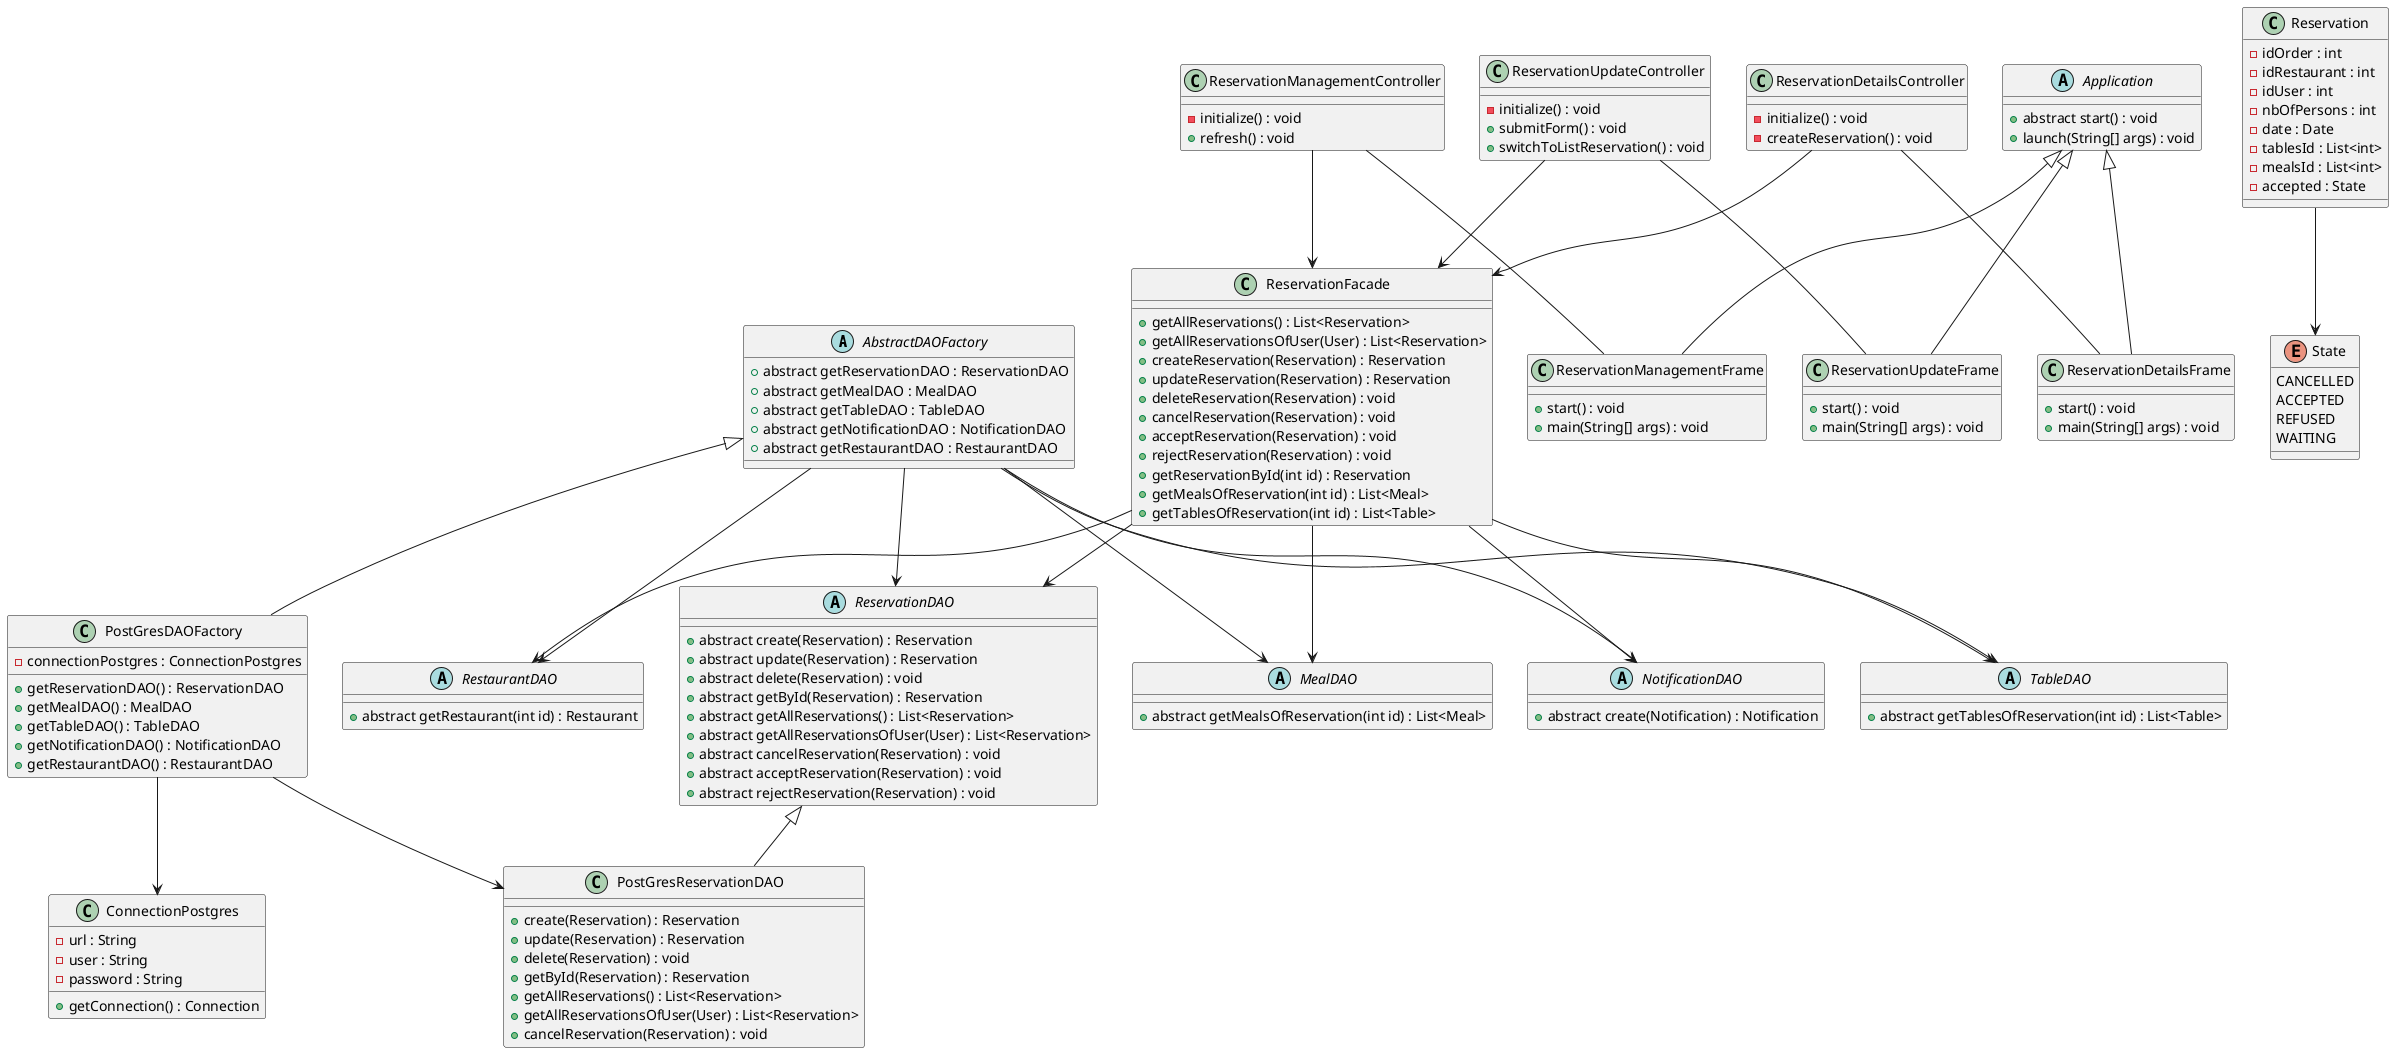 @startuml
'https://plantuml.com/class-diagram

' Persistence Layer

abstract class AbstractDAOFactory {
    + abstract getReservationDAO : ReservationDAO
    + abstract getMealDAO : MealDAO
    + abstract getTableDAO : TableDAO
    + abstract getNotificationDAO : NotificationDAO
    + abstract getRestaurantDAO : RestaurantDAO
}


class PostGresDAOFactory extends AbstractDAOFactory {
    - connectionPostgres : ConnectionPostgres
    + getReservationDAO() : ReservationDAO
    + getMealDAO() : MealDAO
    + getTableDAO() : TableDAO
    + getNotificationDAO() : NotificationDAO
    + getRestaurantDAO() : RestaurantDAO
}

abstract class ReservationDAO {
    + abstract create(Reservation) : Reservation
    + abstract update(Reservation) : Reservation
    + abstract delete(Reservation) : void
    + abstract getById(Reservation) : Reservation
    + abstract getAllReservations() : List<Reservation>
    + abstract getAllReservationsOfUser(User) : List<Reservation>
    + abstract cancelReservation(Reservation) : void
    + abstract acceptReservation(Reservation) : void
    + abstract rejectReservation(Reservation) : void
}


class PostGresReservationDAO extends ReservationDAO{
    + create(Reservation) : Reservation
    + update(Reservation) : Reservation
    + delete(Reservation) : void
    + getById(Reservation) : Reservation
    + getAllReservations() : List<Reservation>
    + getAllReservationsOfUser(User) : List<Reservation>
    + cancelReservation(Reservation) : void
}

class ConnectionPostgres {
    - url : String
    - user : String
    - password : String
    + getConnection() : Connection
}

abstract class MealDAO {
    + abstract getMealsOfReservation(int id) : List<Meal>
}

abstract class NotificationDAO {
    + abstract create(Notification) : Notification
}

abstract class TableDAO {
 + abstract getTablesOfReservation(int id) : List<Table>
}

abstract class RestaurantDAO {
    + abstract getRestaurant(int id) : Restaurant
}

' Business Layer

class Reservation{
    - idOrder : int
    - idRestaurant : int
    - idUser : int
    - nbOfPersons : int
    - date : Date
    - tablesId : List<int>
    - mealsId : List<int>
    - accepted : State
}

enum State {
    CANCELLED
    ACCEPTED
    REFUSED
    WAITING
}


class ReservationFacade{
    + getAllReservations() : List<Reservation>
    + getAllReservationsOfUser(User) : List<Reservation>
    + createReservation(Reservation) : Reservation
    + updateReservation(Reservation) : Reservation
    + deleteReservation(Reservation) : void
    + cancelReservation(Reservation) : void
    + acceptReservation(Reservation) : void
    + rejectReservation(Reservation) : void
    + getReservationById(int id) : Reservation
    + getMealsOfReservation(int id) : List<Meal>
    + getTablesOfReservation(int id) : List<Table>
}


' Presentation Layer

abstract class Application {
    + abstract start() : void
    + launch(String[] args) : void
}


class ReservationManagementFrame extends Application {
    + start() : void
    + main(String[] args) : void

}

class ReservationManagementController {
    - initialize() : void
    + refresh() : void
}

class ReservationUpdateFrame extends Application {
    + start() : void
    + main(String[] args) : void
}

class ReservationUpdateController {
    - initialize() : void
    + submitForm() : void
    + switchToListReservation() : void
}


class ReservationDetailsFrame extends Application {
    + start() : void
    + main(String[] args) : void
}

class ReservationDetailsController {
    - initialize() : void
    - createReservation() : void
}





' Association

PostGresDAOFactory --> ConnectionPostgres
AbstractDAOFactory --> ReservationDAO
AbstractDAOFactory --> MealDAO
AbstractDAOFactory --> TableDAO
AbstractDAOFactory --> NotificationDAO
PostGresDAOFactory --> PostGresReservationDAO
AbstractDAOFactory --> RestaurantDAO


ReservationManagementController -- ReservationManagementFrame
ReservationUpdateController -- ReservationUpdateFrame
ReservationDetailsController -- ReservationDetailsFrame

ReservationManagementController --> ReservationFacade
ReservationUpdateController --> ReservationFacade
ReservationDetailsController --> ReservationFacade


ReservationFacade --> ReservationDAO
ReservationFacade --> MealDAO
ReservationFacade --> TableDAO
ReservationFacade --> NotificationDAO
ReservationFacade --> RestaurantDAO


Reservation --> State

@enduml